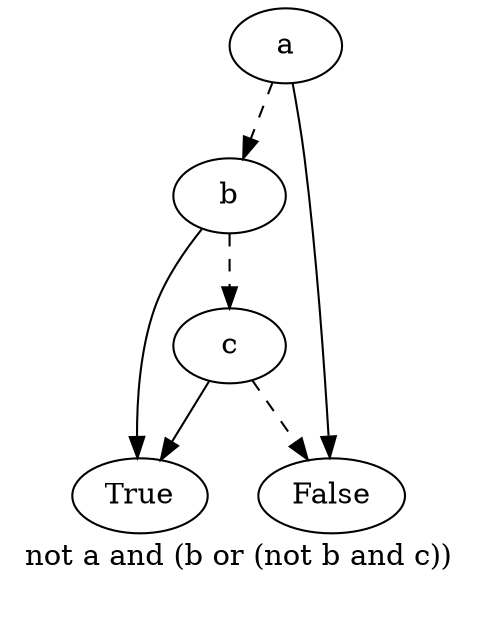 digraph{
label="not a and (b or (not b and c))\n\n"
1697950702704[label=a]1697950702544[label="b"]
1697950702704 -> 1697950702544[style=dashed label="" fontcolor = gray]
1697950709424[label="c"]
1697950702544 -> 1697950709424[style=dashed label="" fontcolor = gray]
1697950711504[label="False"]
1697950709424 -> 1697950711504[style=dashed label="" fontcolor = gray]
1697950707984[label="True"]
1697950709424 -> 1697950707984 [label="" fontcolor = gray]
1697950707984[label="True"]
1697950702544 -> 1697950707984 [label="" fontcolor = gray]
1697950711504[label="False"]
1697950702704 -> 1697950711504 [label="" fontcolor = gray]
}